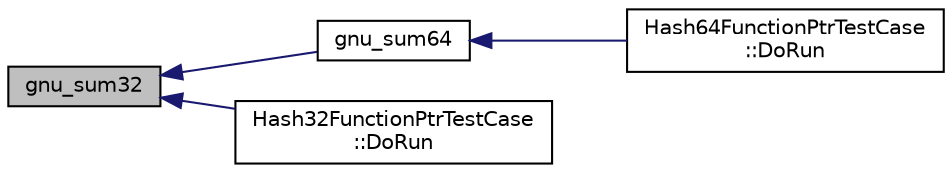 digraph "gnu_sum32"
{
  edge [fontname="Helvetica",fontsize="10",labelfontname="Helvetica",labelfontsize="10"];
  node [fontname="Helvetica",fontsize="10",shape=record];
  rankdir="LR";
  Node1 [label="gnu_sum32",height=0.2,width=0.4,color="black", fillcolor="grey75", style="filled", fontcolor="black"];
  Node1 -> Node2 [dir="back",color="midnightblue",fontsize="10",style="solid"];
  Node2 [label="gnu_sum64",height=0.2,width=0.4,color="black", fillcolor="white", style="filled",URL="$df/d57/hash-test-suite_8cc.html#a514822542f656473e568e95575b2d346"];
  Node2 -> Node3 [dir="back",color="midnightblue",fontsize="10",style="solid"];
  Node3 [label="Hash64FunctionPtrTestCase\l::DoRun",height=0.2,width=0.4,color="black", fillcolor="white", style="filled",URL="$d7/d1f/classHash64FunctionPtrTestCase.html#ae364f85f2a92f09ad92752745cd8181e",tooltip="Implementation to actually run this TestCase. "];
  Node1 -> Node4 [dir="back",color="midnightblue",fontsize="10",style="solid"];
  Node4 [label="Hash32FunctionPtrTestCase\l::DoRun",height=0.2,width=0.4,color="black", fillcolor="white", style="filled",URL="$da/dcf/classHash32FunctionPtrTestCase.html#ad4a6c6e792b1a5cae85e12efa0b2f897",tooltip="Implementation to actually run this TestCase. "];
}
